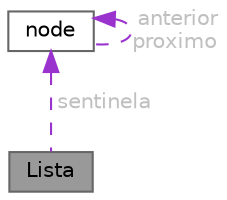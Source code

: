 digraph "Lista"
{
 // LATEX_PDF_SIZE
  bgcolor="transparent";
  edge [fontname=Helvetica,fontsize=10,labelfontname=Helvetica,labelfontsize=10];
  node [fontname=Helvetica,fontsize=10,shape=box,height=0.2,width=0.4];
  Node1 [id="Node000001",label="Lista",height=0.2,width=0.4,color="gray40", fillcolor="grey60", style="filled", fontcolor="black",tooltip="Estrutura que representa a lista encadeada."];
  Node2 -> Node1 [id="edge1_Node000001_Node000002",dir="back",color="darkorchid3",style="dashed",tooltip=" ",label=" sentinela",fontcolor="grey" ];
  Node2 [id="Node000002",label="node",height=0.2,width=0.4,color="gray40", fillcolor="white", style="filled",URL="$structnode.html",tooltip="Estrutura que representa um nó da lista encadeada."];
  Node2 -> Node2 [id="edge2_Node000002_Node000002",dir="back",color="darkorchid3",style="dashed",tooltip=" ",label=" anterior\nproximo",fontcolor="grey" ];
}
